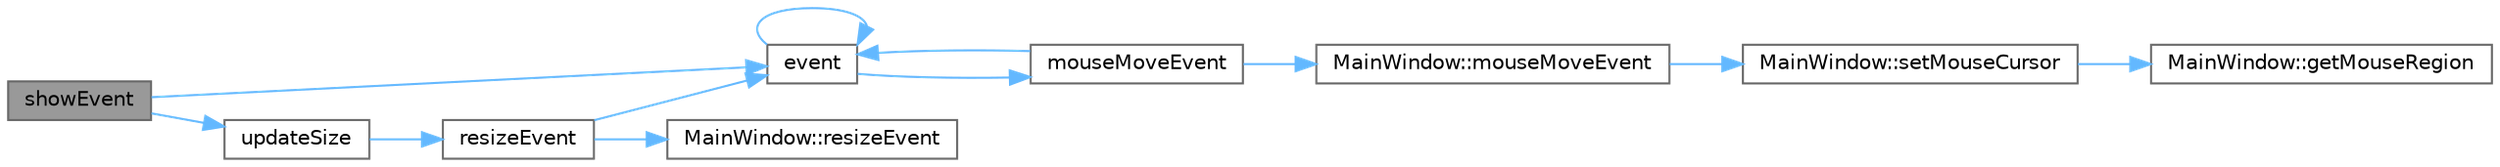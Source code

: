 digraph "showEvent"
{
 // LATEX_PDF_SIZE
  bgcolor="transparent";
  edge [fontname=Helvetica,fontsize=10,labelfontname=Helvetica,labelfontsize=10];
  node [fontname=Helvetica,fontsize=10,shape=box,height=0.2,width=0.4];
  rankdir="LR";
  Node1 [id="Node000001",label="showEvent",height=0.2,width=0.4,color="gray40", fillcolor="grey60", style="filled", fontcolor="black",tooltip="显示事件"];
  Node1 -> Node2 [id="edge1_Node000001_Node000002",color="steelblue1",style="solid",tooltip=" "];
  Node2 [id="Node000002",label="event",height=0.2,width=0.4,color="grey40", fillcolor="white", style="filled",URL="$class_ku_gou_app.html#a4df57dfac7a608de1ed3dc7bceda487e",tooltip="事件处理"];
  Node2 -> Node2 [id="edge2_Node000002_Node000002",color="steelblue1",style="solid",tooltip=" "];
  Node2 -> Node3 [id="edge3_Node000002_Node000003",color="steelblue1",style="solid",tooltip=" "];
  Node3 [id="Node000003",label="mouseMoveEvent",height=0.2,width=0.4,color="grey40", fillcolor="white", style="filled",URL="$class_ku_gou_app.html#a4d538d95963e25c7a27250e441321d72",tooltip="鼠标移动事件"];
  Node3 -> Node2 [id="edge4_Node000003_Node000002",color="steelblue1",style="solid",tooltip=" "];
  Node3 -> Node4 [id="edge5_Node000003_Node000004",color="steelblue1",style="solid",tooltip=" "];
  Node4 [id="Node000004",label="MainWindow::mouseMoveEvent",height=0.2,width=0.4,color="grey40", fillcolor="white", style="filled",URL="$class_main_window.html#a4d538d95963e25c7a27250e441321d72",tooltip="重写鼠标移动事件，处理窗口拖动和拉伸"];
  Node4 -> Node5 [id="edge6_Node000004_Node000005",color="steelblue1",style="solid",tooltip=" "];
  Node5 [id="Node000005",label="MainWindow::setMouseCursor",height=0.2,width=0.4,color="grey40", fillcolor="white", style="filled",URL="$class_main_window.html#abcc871beb4813fa9f3a0e5a25fe4c03c",tooltip="设置鼠标光标形状"];
  Node5 -> Node6 [id="edge7_Node000005_Node000006",color="steelblue1",style="solid",tooltip=" "];
  Node6 [id="Node000006",label="MainWindow::getMouseRegion",height=0.2,width=0.4,color="grey40", fillcolor="white", style="filled",URL="$class_main_window.html#a0b390c3fea1da11078ff69dd033b39c2",tooltip="获取鼠标所在区域"];
  Node1 -> Node7 [id="edge8_Node000001_Node000007",color="steelblue1",style="solid",tooltip=" "];
  Node7 [id="Node000007",label="updateSize",height=0.2,width=0.4,color="grey40", fillcolor="white", style="filled",URL="$class_ku_gou_app.html#a6b995f2eb9693d044a0eb7a89102d8f0",tooltip="更新窗口大小"];
  Node7 -> Node8 [id="edge9_Node000007_Node000008",color="steelblue1",style="solid",tooltip=" "];
  Node8 [id="Node000008",label="resizeEvent",height=0.2,width=0.4,color="grey40", fillcolor="white", style="filled",URL="$class_ku_gou_app.html#a9a27ed4ceb22d2a19bdb88ed785085a1",tooltip="调整大小事件"];
  Node8 -> Node2 [id="edge10_Node000008_Node000002",color="steelblue1",style="solid",tooltip=" "];
  Node8 -> Node9 [id="edge11_Node000008_Node000009",color="steelblue1",style="solid",tooltip=" "];
  Node9 [id="Node000009",label="MainWindow::resizeEvent",height=0.2,width=0.4,color="grey40", fillcolor="white", style="filled",URL="$class_main_window.html#a9a27ed4ceb22d2a19bdb88ed785085a1",tooltip="重写窗口大小调整事件"];
}
